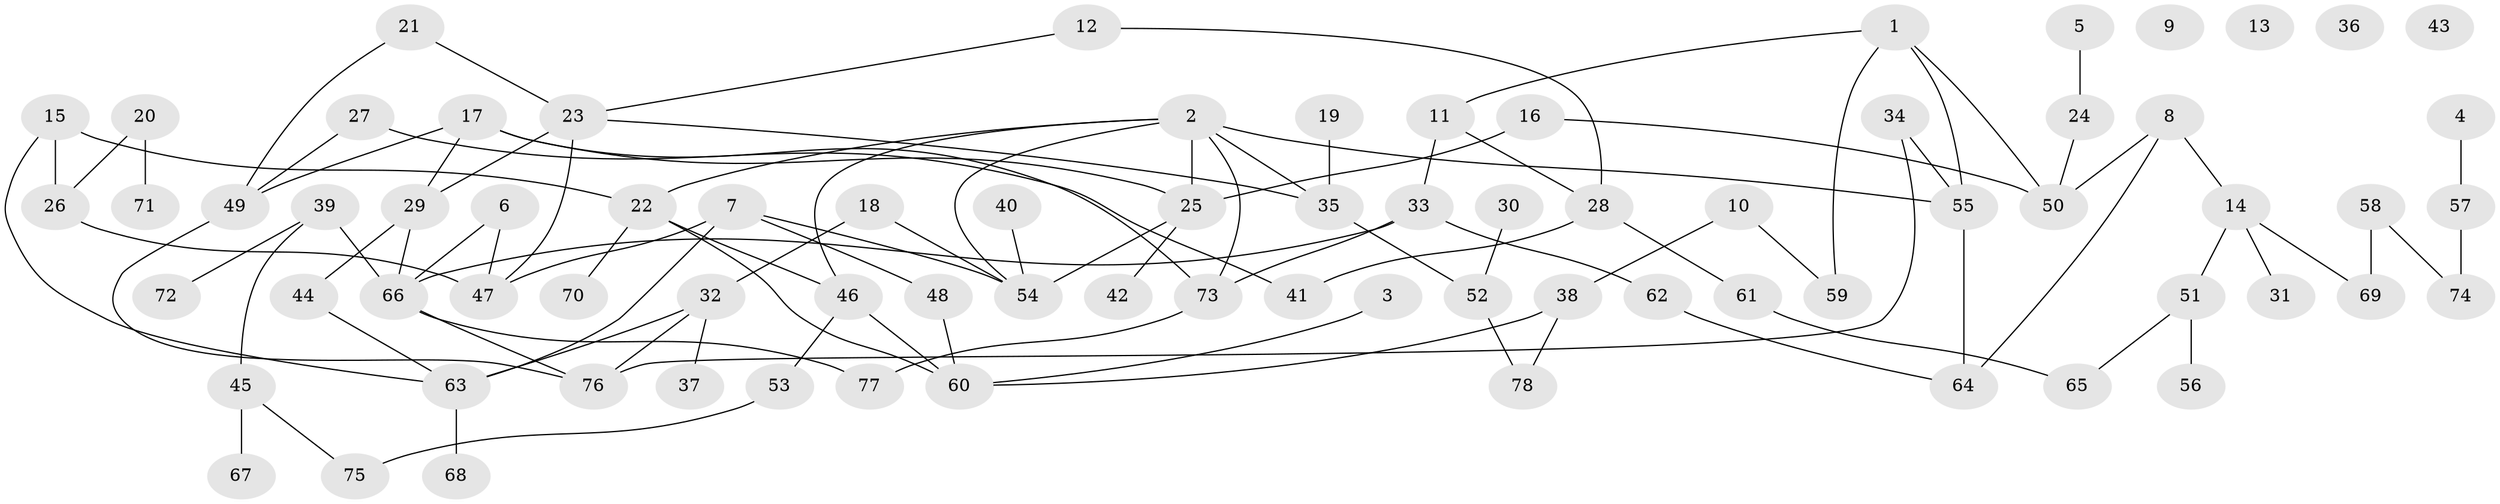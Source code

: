 // Generated by graph-tools (version 1.1) at 2025/13/03/09/25 04:13:09]
// undirected, 78 vertices, 101 edges
graph export_dot {
graph [start="1"]
  node [color=gray90,style=filled];
  1;
  2;
  3;
  4;
  5;
  6;
  7;
  8;
  9;
  10;
  11;
  12;
  13;
  14;
  15;
  16;
  17;
  18;
  19;
  20;
  21;
  22;
  23;
  24;
  25;
  26;
  27;
  28;
  29;
  30;
  31;
  32;
  33;
  34;
  35;
  36;
  37;
  38;
  39;
  40;
  41;
  42;
  43;
  44;
  45;
  46;
  47;
  48;
  49;
  50;
  51;
  52;
  53;
  54;
  55;
  56;
  57;
  58;
  59;
  60;
  61;
  62;
  63;
  64;
  65;
  66;
  67;
  68;
  69;
  70;
  71;
  72;
  73;
  74;
  75;
  76;
  77;
  78;
  1 -- 11;
  1 -- 50;
  1 -- 55;
  1 -- 59;
  2 -- 22;
  2 -- 25;
  2 -- 35;
  2 -- 46;
  2 -- 54;
  2 -- 55;
  2 -- 73;
  3 -- 60;
  4 -- 57;
  5 -- 24;
  6 -- 47;
  6 -- 66;
  7 -- 47;
  7 -- 48;
  7 -- 54;
  7 -- 63;
  8 -- 14;
  8 -- 50;
  8 -- 64;
  10 -- 38;
  10 -- 59;
  11 -- 28;
  11 -- 33;
  12 -- 23;
  12 -- 28;
  14 -- 31;
  14 -- 51;
  14 -- 69;
  15 -- 22;
  15 -- 26;
  15 -- 63;
  16 -- 25;
  16 -- 50;
  17 -- 25;
  17 -- 29;
  17 -- 49;
  17 -- 73;
  18 -- 32;
  18 -- 54;
  19 -- 35;
  20 -- 26;
  20 -- 71;
  21 -- 23;
  21 -- 49;
  22 -- 46;
  22 -- 60;
  22 -- 70;
  23 -- 29;
  23 -- 35;
  23 -- 47;
  24 -- 50;
  25 -- 42;
  25 -- 54;
  26 -- 47;
  27 -- 41;
  27 -- 49;
  28 -- 41;
  28 -- 61;
  29 -- 44;
  29 -- 66;
  30 -- 52;
  32 -- 37;
  32 -- 63;
  32 -- 76;
  33 -- 62;
  33 -- 66;
  33 -- 73;
  34 -- 55;
  34 -- 76;
  35 -- 52;
  38 -- 60;
  38 -- 78;
  39 -- 45;
  39 -- 66;
  39 -- 72;
  40 -- 54;
  44 -- 63;
  45 -- 67;
  45 -- 75;
  46 -- 53;
  46 -- 60;
  48 -- 60;
  49 -- 76;
  51 -- 56;
  51 -- 65;
  52 -- 78;
  53 -- 75;
  55 -- 64;
  57 -- 74;
  58 -- 69;
  58 -- 74;
  61 -- 65;
  62 -- 64;
  63 -- 68;
  66 -- 76;
  66 -- 77;
  73 -- 77;
}
